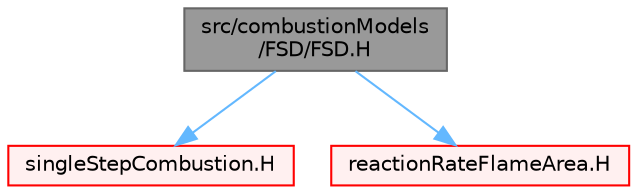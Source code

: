 digraph "src/combustionModels/FSD/FSD.H"
{
 // LATEX_PDF_SIZE
  bgcolor="transparent";
  edge [fontname=Helvetica,fontsize=10,labelfontname=Helvetica,labelfontsize=10];
  node [fontname=Helvetica,fontsize=10,shape=box,height=0.2,width=0.4];
  Node1 [id="Node000001",label="src/combustionModels\l/FSD/FSD.H",height=0.2,width=0.4,color="gray40", fillcolor="grey60", style="filled", fontcolor="black",tooltip=" "];
  Node1 -> Node2 [id="edge1_Node000001_Node000002",color="steelblue1",style="solid",tooltip=" "];
  Node2 [id="Node000002",label="singleStepCombustion.H",height=0.2,width=0.4,color="red", fillcolor="#FFF0F0", style="filled",URL="$singleStepCombustion_8H.html",tooltip=" "];
  Node1 -> Node439 [id="edge2_Node000001_Node000439",color="steelblue1",style="solid",tooltip=" "];
  Node439 [id="Node000439",label="reactionRateFlameArea.H",height=0.2,width=0.4,color="red", fillcolor="#FFF0F0", style="filled",URL="$reactionRateFlameArea_8H.html",tooltip=" "];
}
